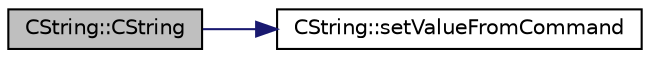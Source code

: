 digraph "CString::CString"
{
  edge [fontname="Helvetica",fontsize="10",labelfontname="Helvetica",labelfontsize="10"];
  node [fontname="Helvetica",fontsize="10",shape=record];
  rankdir="LR";
  Node1 [label="CString::CString",height=0.2,width=0.4,color="black", fillcolor="grey75", style="filled", fontcolor="black"];
  Node1 -> Node2 [color="midnightblue",fontsize="10",style="solid",fontname="Helvetica"];
  Node2 [label="CString::setValueFromCommand",height=0.2,width=0.4,color="black", fillcolor="white", style="filled",URL="$classCString.html#a3db262745585c458184b61c8521bf4ec"];
}
